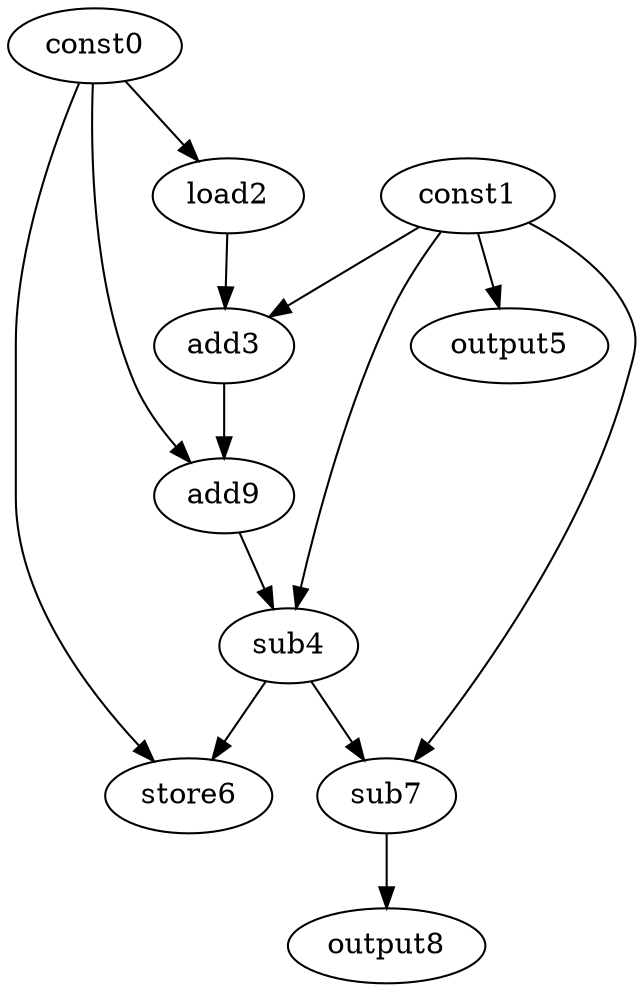 digraph G { 
const0[opcode=const]; 
const1[opcode=const]; 
load2[opcode=load]; 
add3[opcode=add]; 
sub4[opcode=sub]; 
output5[opcode=output]; 
store6[opcode=store]; 
sub7[opcode=sub]; 
output8[opcode=output]; 
add9[opcode=add]; 
const0->load2[operand=0];
const1->output5[operand=0];
const1->add3[operand=0];
load2->add3[operand=1];
const0->add9[operand=0];
add3->add9[operand=1];
add9->sub4[operand=0];
const1->sub4[operand=1];
const0->store6[operand=0];
sub4->store6[operand=1];
const1->sub7[operand=0];
sub4->sub7[operand=1];
sub7->output8[operand=0];
}
